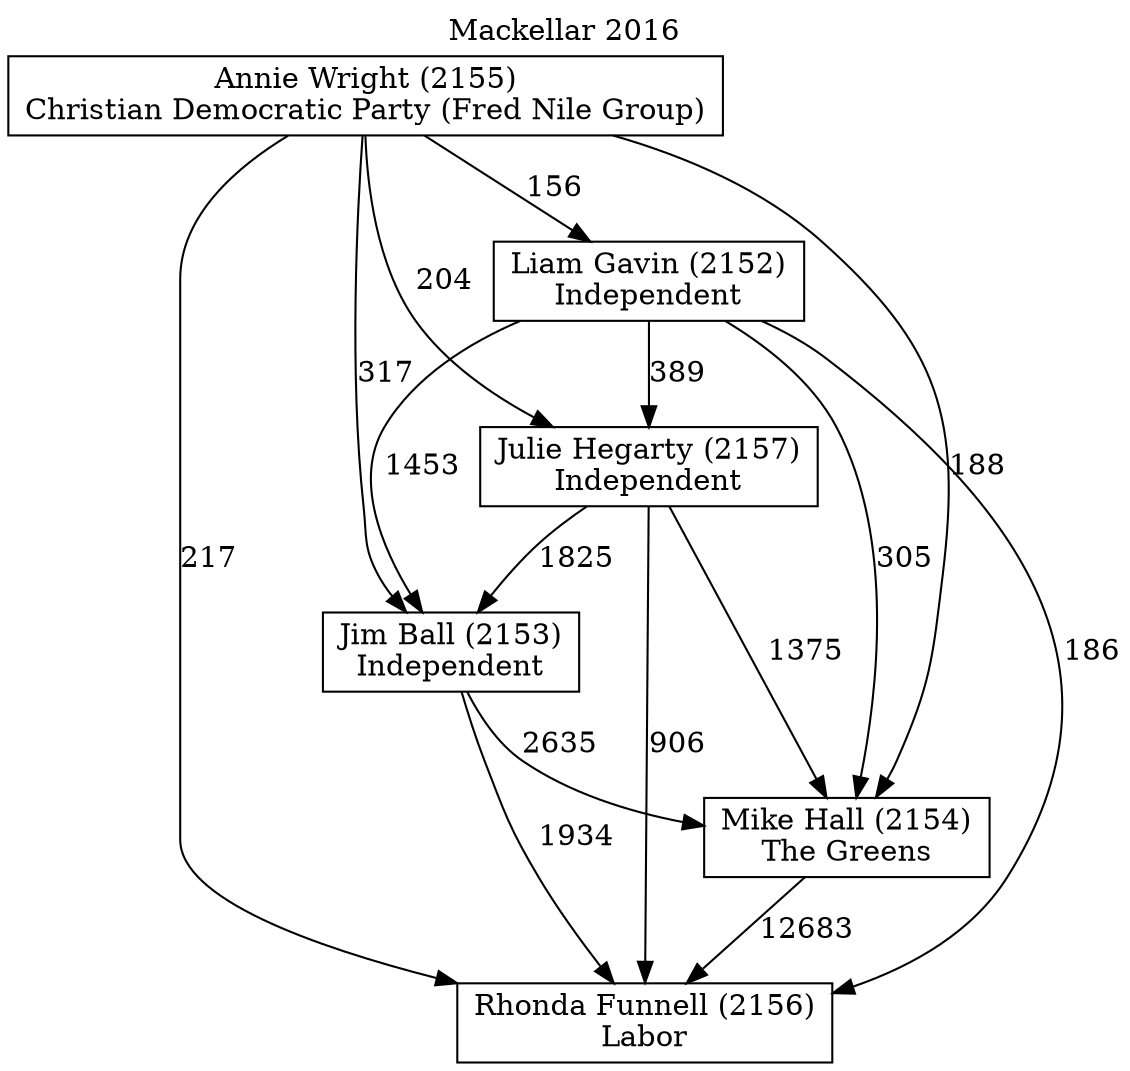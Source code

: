 // House preference flow
digraph "Rhonda Funnell (2156)_Mackellar_2016" {
	graph [label="Mackellar 2016" labelloc=t mclimit=10]
	node [shape=box]
	"Annie Wright (2155)" [label="Annie Wright (2155)
Christian Democratic Party (Fred Nile Group)"]
	"Jim Ball (2153)" [label="Jim Ball (2153)
Independent"]
	"Julie Hegarty (2157)" [label="Julie Hegarty (2157)
Independent"]
	"Liam Gavin (2152)" [label="Liam Gavin (2152)
Independent"]
	"Mike Hall (2154)" [label="Mike Hall (2154)
The Greens"]
	"Rhonda Funnell (2156)" [label="Rhonda Funnell (2156)
Labor"]
	"Annie Wright (2155)" -> "Jim Ball (2153)" [label=317]
	"Annie Wright (2155)" -> "Julie Hegarty (2157)" [label=204]
	"Annie Wright (2155)" -> "Liam Gavin (2152)" [label=156]
	"Annie Wright (2155)" -> "Mike Hall (2154)" [label=188]
	"Annie Wright (2155)" -> "Rhonda Funnell (2156)" [label=217]
	"Jim Ball (2153)" -> "Mike Hall (2154)" [label=2635]
	"Jim Ball (2153)" -> "Rhonda Funnell (2156)" [label=1934]
	"Julie Hegarty (2157)" -> "Jim Ball (2153)" [label=1825]
	"Julie Hegarty (2157)" -> "Mike Hall (2154)" [label=1375]
	"Julie Hegarty (2157)" -> "Rhonda Funnell (2156)" [label=906]
	"Liam Gavin (2152)" -> "Jim Ball (2153)" [label=1453]
	"Liam Gavin (2152)" -> "Julie Hegarty (2157)" [label=389]
	"Liam Gavin (2152)" -> "Mike Hall (2154)" [label=305]
	"Liam Gavin (2152)" -> "Rhonda Funnell (2156)" [label=186]
	"Mike Hall (2154)" -> "Rhonda Funnell (2156)" [label=12683]
}
